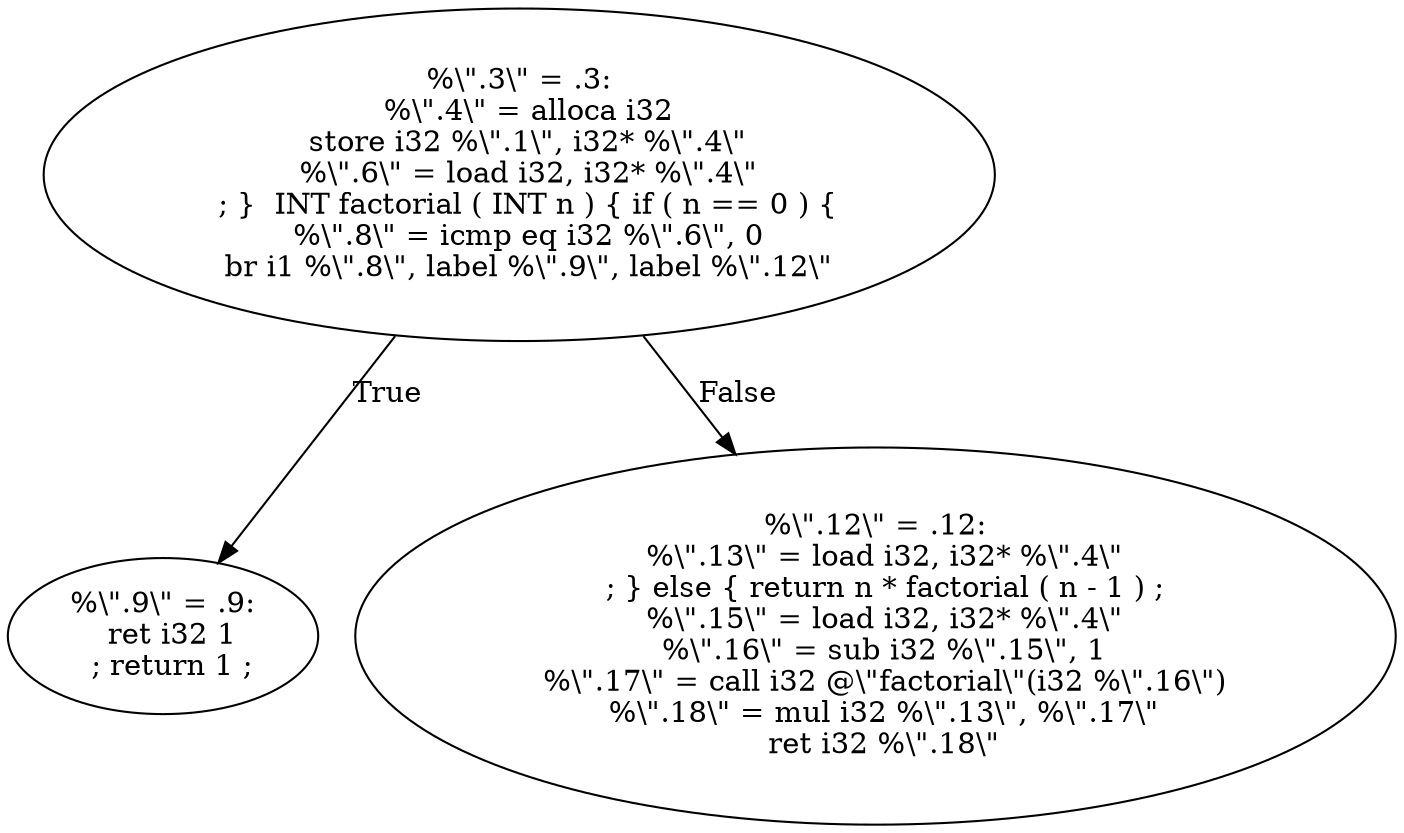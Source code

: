 digraph AST {
  "128505523105952" [label="%\\\".3\\\" = .3:
  %\\\".4\\\" = alloca i32
  store i32 %\\\".1\\\", i32* %\\\".4\\\"
  %\\\".6\\\" = load i32, i32* %\\\".4\\\"
  ; }  INT factorial ( INT n ) { if ( n == 0 ) {
  %\\\".8\\\" = icmp eq i32 %\\\".6\\\", 0
  br i1 %\\\".8\\\", label %\\\".9\\\", label %\\\".12\\\""];
  "128505523105952" -> "128505523103840" [label="True"];
  "128505523105952" -> "128505523108784" [label="False"];
  "128505523103840" [label="%\\\".9\\\" = .9:
  ret i32 1
  ; return 1 ;"];
  "128505523108784" [label="%\\\".12\\\" = .12:
  %\\\".13\\\" = load i32, i32* %\\\".4\\\"
  ; } else { return n * factorial ( n - 1 ) ;
  %\\\".15\\\" = load i32, i32* %\\\".4\\\"
  %\\\".16\\\" = sub i32 %\\\".15\\\", 1
  %\\\".17\\\" = call i32 @\\\"factorial\\\"(i32 %\\\".16\\\")
  %\\\".18\\\" = mul i32 %\\\".13\\\", %\\\".17\\\"
  ret i32 %\\\".18\\\""];
}
